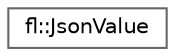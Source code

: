 digraph "Graphical Class Hierarchy"
{
 // INTERACTIVE_SVG=YES
 // LATEX_PDF_SIZE
  bgcolor="transparent";
  edge [fontname=Helvetica,fontsize=10,labelfontname=Helvetica,labelfontsize=10];
  node [fontname=Helvetica,fontsize=10,shape=box,height=0.2,width=0.4];
  rankdir="LR";
  Node0 [id="Node000000",label="fl::JsonValue",height=0.2,width=0.4,color="grey40", fillcolor="white", style="filled",URL="$da/dd6/structfl_1_1_json_value.html",tooltip=" "];
}
